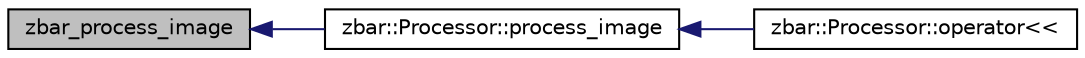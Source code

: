 digraph G
{
  edge [fontname="Helvetica",fontsize="10",labelfontname="Helvetica",labelfontsize="10"];
  node [fontname="Helvetica",fontsize="10",shape=record];
  rankdir=LR;
  Node1 [label="zbar_process_image",height=0.2,width=0.4,color="black", fillcolor="grey75", style="filled" fontcolor="black"];
  Node1 -> Node2 [dir=back,color="midnightblue",fontsize="10",style="solid"];
  Node2 [label="zbar::Processor::process_image",height=0.2,width=0.4,color="black", fillcolor="white", style="filled",URL="$classzbar_1_1_processor.html#ada537e7ce76cd470c8c80d5ce1e128de"];
  Node2 -> Node3 [dir=back,color="midnightblue",fontsize="10",style="solid"];
  Node3 [label="zbar::Processor::operator\<\<",height=0.2,width=0.4,color="black", fillcolor="white", style="filled",URL="$classzbar_1_1_processor.html#afcf554ab73b388a38ff7a80e2a3fcf07"];
}
